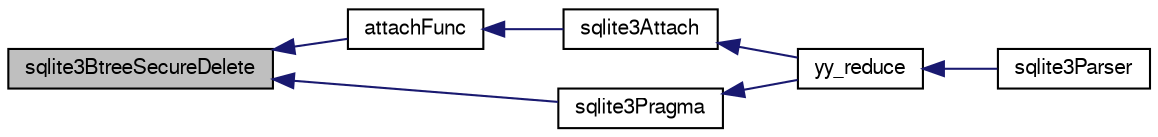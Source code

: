 digraph "sqlite3BtreeSecureDelete"
{
  edge [fontname="FreeSans",fontsize="10",labelfontname="FreeSans",labelfontsize="10"];
  node [fontname="FreeSans",fontsize="10",shape=record];
  rankdir="LR";
  Node465440 [label="sqlite3BtreeSecureDelete",height=0.2,width=0.4,color="black", fillcolor="grey75", style="filled", fontcolor="black"];
  Node465440 -> Node465441 [dir="back",color="midnightblue",fontsize="10",style="solid",fontname="FreeSans"];
  Node465441 [label="attachFunc",height=0.2,width=0.4,color="black", fillcolor="white", style="filled",URL="$sqlite3_8c.html#a69cb751a7da501b9a0aa37e0d7c3eaf7"];
  Node465441 -> Node465442 [dir="back",color="midnightblue",fontsize="10",style="solid",fontname="FreeSans"];
  Node465442 [label="sqlite3Attach",height=0.2,width=0.4,color="black", fillcolor="white", style="filled",URL="$sqlite3_8c.html#ae0907fe0b43cc1b4c7e6a16213e8546f"];
  Node465442 -> Node465443 [dir="back",color="midnightblue",fontsize="10",style="solid",fontname="FreeSans"];
  Node465443 [label="yy_reduce",height=0.2,width=0.4,color="black", fillcolor="white", style="filled",URL="$sqlite3_8c.html#a7c419a9b25711c666a9a2449ef377f14"];
  Node465443 -> Node465444 [dir="back",color="midnightblue",fontsize="10",style="solid",fontname="FreeSans"];
  Node465444 [label="sqlite3Parser",height=0.2,width=0.4,color="black", fillcolor="white", style="filled",URL="$sqlite3_8c.html#a0327d71a5fabe0b6a343d78a2602e72a"];
  Node465440 -> Node465445 [dir="back",color="midnightblue",fontsize="10",style="solid",fontname="FreeSans"];
  Node465445 [label="sqlite3Pragma",height=0.2,width=0.4,color="black", fillcolor="white", style="filled",URL="$sqlite3_8c.html#a111391370f58f8e6a6eca51fd34d62ed"];
  Node465445 -> Node465443 [dir="back",color="midnightblue",fontsize="10",style="solid",fontname="FreeSans"];
}

